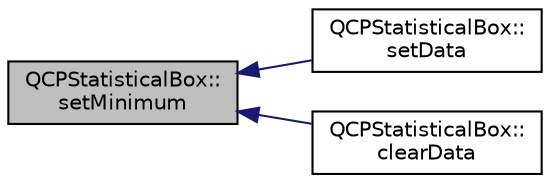 digraph "QCPStatisticalBox::setMinimum"
{
  edge [fontname="Helvetica",fontsize="10",labelfontname="Helvetica",labelfontsize="10"];
  node [fontname="Helvetica",fontsize="10",shape=record];
  rankdir="LR";
  Node237 [label="QCPStatisticalBox::\lsetMinimum",height=0.2,width=0.4,color="black", fillcolor="grey75", style="filled", fontcolor="black"];
  Node237 -> Node238 [dir="back",color="midnightblue",fontsize="10",style="solid",fontname="Helvetica"];
  Node238 [label="QCPStatisticalBox::\lsetData",height=0.2,width=0.4,color="black", fillcolor="white", style="filled",URL="$de/d8d/class_q_c_p_statistical_box.html#adf50c57b635edb12470c0e4a986aff37"];
  Node237 -> Node239 [dir="back",color="midnightblue",fontsize="10",style="solid",fontname="Helvetica"];
  Node239 [label="QCPStatisticalBox::\lclearData",height=0.2,width=0.4,color="black", fillcolor="white", style="filled",URL="$de/d8d/class_q_c_p_statistical_box.html#a19112994449df0c20287858436cc68e3"];
}
